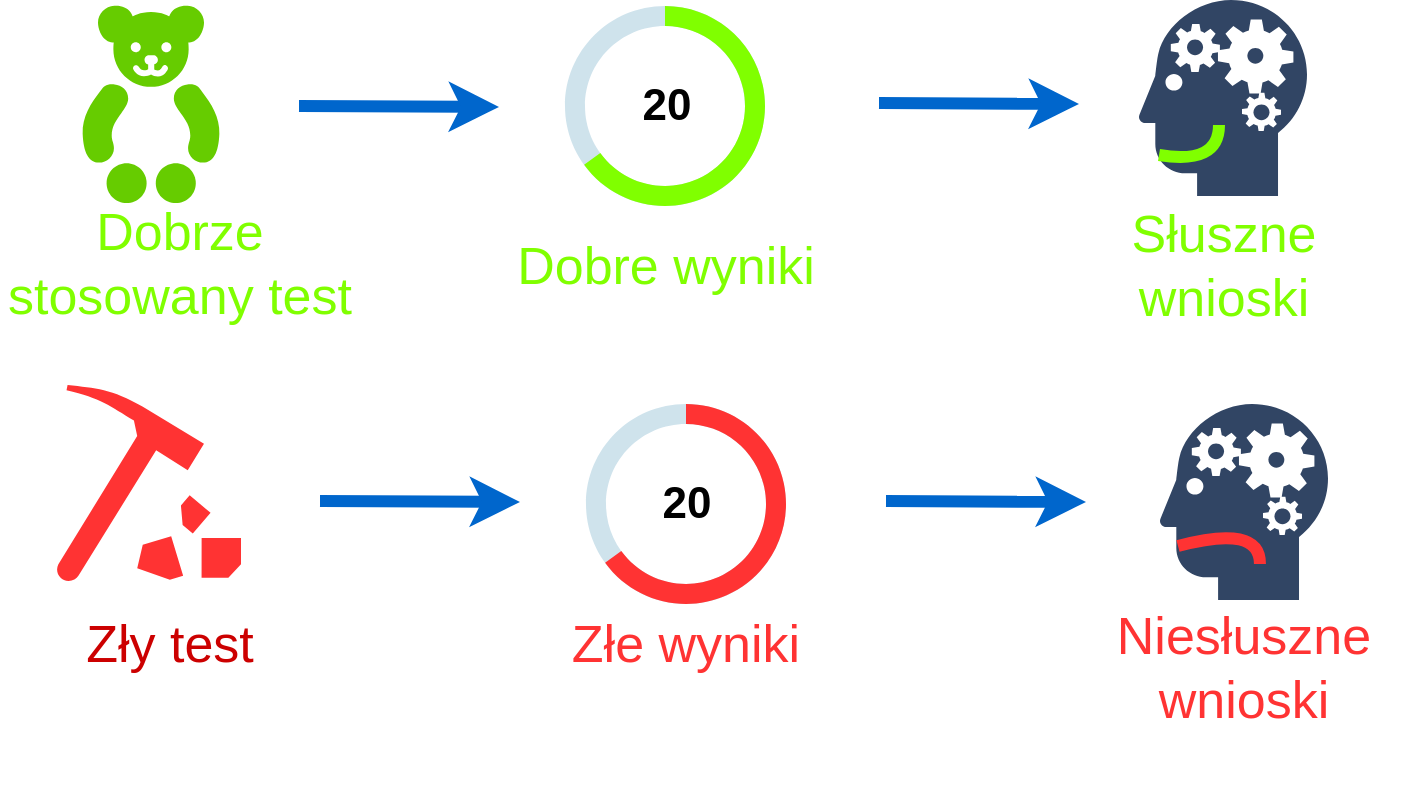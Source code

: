 <mxfile version="12.1.7" type="device" pages="1"><diagram id="CImm3uffyBCdk5WBtQvi" name="Page-1"><mxGraphModel dx="932" dy="600" grid="1" gridSize="10" guides="1" tooltips="1" connect="1" arrows="1" fold="1" page="1" pageScale="1" pageWidth="800" pageHeight="450" math="0" shadow="0"><root><mxCell id="0"/><mxCell id="1" parent="0"/><mxCell id="UU-S2RHuxFeCheLmZpNd-23" value="" style="group" parent="1" vertex="1" connectable="0"><mxGeometry x="74.5" y="30.5" width="630" height="239.5" as="geometry"/></mxCell><mxCell id="UU-S2RHuxFeCheLmZpNd-24" value="" style="shape=mxgraph.signs.animals.teddy_bear;html=1;pointerEvents=1;fillColor=#66CC00;strokeColor=none;verticalLabelPosition=bottom;verticalAlign=top;align=center;fontSize=26;fontColor=#CC0000;" parent="UU-S2RHuxFeCheLmZpNd-23" vertex="1"><mxGeometry x="-33.5" width="69" height="99" as="geometry"/></mxCell><mxCell id="UU-S2RHuxFeCheLmZpNd-21" value="" style="group" parent="UU-S2RHuxFeCheLmZpNd-23" vertex="1" connectable="0"><mxGeometry x="158" y="0.5" width="200" height="190" as="geometry"/></mxCell><mxCell id="UU-S2RHuxFeCheLmZpNd-13" value="" style="verticalLabelPosition=bottom;verticalAlign=top;html=1;shape=mxgraph.basic.donut;dx=10;strokeColor=none;fillColor=#10739E;fontSize=10;fontColor=#000000;align=center;fillOpacity=20;" parent="UU-S2RHuxFeCheLmZpNd-21" vertex="1"><mxGeometry x="50" width="100" height="100" as="geometry"/></mxCell><mxCell id="UU-S2RHuxFeCheLmZpNd-14" value="20" style="verticalLabelPosition=middle;verticalAlign=middle;html=1;shape=mxgraph.basic.partConcEllipse;startAngle=0;endAngle=0.65;arcWidth=0.2;strokeColor=none;fillColor=#80FF00;fontSize=22;fontColor=#000000;align=center;fontStyle=1" parent="UU-S2RHuxFeCheLmZpNd-13" vertex="1"><mxGeometry width="100" height="100" as="geometry"/></mxCell><mxCell id="UU-S2RHuxFeCheLmZpNd-32" value="Dobre wyniki" style="text;html=1;strokeColor=none;fillColor=none;align=center;verticalAlign=middle;whiteSpace=wrap;rounded=0;fontSize=26;fontColor=#80FF00;" parent="UU-S2RHuxFeCheLmZpNd-21" vertex="1"><mxGeometry x="15" y="119.5" width="170" height="20" as="geometry"/></mxCell><mxCell id="UU-S2RHuxFeCheLmZpNd-11" value="" style="shape=mxgraph.signs.healthcare.mental_health;html=1;pointerEvents=1;fillColor=#314564;strokeColor=none;verticalLabelPosition=bottom;verticalAlign=top;align=center;" parent="UU-S2RHuxFeCheLmZpNd-23" vertex="1"><mxGeometry x="495" y="-2.5" width="84" height="98" as="geometry"/></mxCell><mxCell id="UU-S2RHuxFeCheLmZpNd-37" value="" style="curved=1;endArrow=none;html=1;strokeWidth=6;fillColor=#67AB9F;fontSize=26;fontColor=#FF3333;endFill=0;strokeColor=#80FF00;" parent="UU-S2RHuxFeCheLmZpNd-23" edge="1"><mxGeometry width="50" height="50" relative="1" as="geometry"><mxPoint x="505" y="75" as="sourcePoint"/><mxPoint x="535" y="60" as="targetPoint"/><Array as="points"><mxPoint x="535" y="80"/></Array></mxGeometry></mxCell><mxCell id="UU-S2RHuxFeCheLmZpNd-41" value="" style="endArrow=classic;html=1;strokeColor=#0066CC;strokeWidth=6;fillColor=#67AB9F;fontSize=26;fontColor=#FF3333;" parent="UU-S2RHuxFeCheLmZpNd-23" edge="1"><mxGeometry width="50" height="50" relative="1" as="geometry"><mxPoint x="75" y="50.5" as="sourcePoint"/><mxPoint x="175" y="51" as="targetPoint"/></mxGeometry></mxCell><mxCell id="UU-S2RHuxFeCheLmZpNd-43" value="" style="endArrow=classic;html=1;strokeColor=#0066CC;strokeWidth=6;fillColor=#67AB9F;fontSize=26;fontColor=#FF3333;" parent="UU-S2RHuxFeCheLmZpNd-23" edge="1"><mxGeometry width="50" height="50" relative="1" as="geometry"><mxPoint x="365" y="49" as="sourcePoint"/><mxPoint x="465" y="49.5" as="targetPoint"/></mxGeometry></mxCell><mxCell id="UU-S2RHuxFeCheLmZpNd-45" value="Słuszne wnioski" style="text;html=1;strokeColor=none;fillColor=none;align=center;verticalAlign=middle;whiteSpace=wrap;rounded=0;fontSize=26;fontColor=#80FF00;" parent="UU-S2RHuxFeCheLmZpNd-23" vertex="1"><mxGeometry x="452" y="120" width="170" height="20" as="geometry"/></mxCell><mxCell id="UU-S2RHuxFeCheLmZpNd-26" value="Zły test" style="text;html=1;strokeColor=none;fillColor=none;align=center;verticalAlign=middle;whiteSpace=wrap;rounded=0;fontSize=26;fontColor=#CC0000;" parent="1" vertex="1"><mxGeometry y="340" width="170" height="20" as="geometry"/></mxCell><mxCell id="UU-S2RHuxFeCheLmZpNd-27" value="" style="shape=mxgraph.signs.sports.rock_collection;html=1;pointerEvents=1;fillColor=#FF3333;strokeColor=none;verticalLabelPosition=bottom;verticalAlign=top;align=center;fontSize=26;fontColor=#CC0000;" parent="1" vertex="1"><mxGeometry x="28.5" y="220.5" width="92" height="98" as="geometry"/></mxCell><mxCell id="UU-S2RHuxFeCheLmZpNd-28" value="Dobrze stosowany test" style="text;html=1;strokeColor=none;fillColor=none;align=center;verticalAlign=middle;whiteSpace=wrap;rounded=0;fontSize=26;fontColor=#80FF00;" parent="1" vertex="1"><mxGeometry y="150" width="180" height="20" as="geometry"/></mxCell><mxCell id="UU-S2RHuxFeCheLmZpNd-29" value="" style="group" parent="1" vertex="1" connectable="0"><mxGeometry x="243" y="230" width="200" height="190" as="geometry"/></mxCell><mxCell id="UU-S2RHuxFeCheLmZpNd-30" value="" style="verticalLabelPosition=bottom;verticalAlign=top;html=1;shape=mxgraph.basic.donut;dx=10;strokeColor=none;fillColor=#10739E;fontSize=10;fontColor=#000000;align=center;fillOpacity=20;" parent="UU-S2RHuxFeCheLmZpNd-29" vertex="1"><mxGeometry x="50" width="100" height="100" as="geometry"/></mxCell><mxCell id="UU-S2RHuxFeCheLmZpNd-31" value="20" style="verticalLabelPosition=middle;verticalAlign=middle;html=1;shape=mxgraph.basic.partConcEllipse;startAngle=0;endAngle=0.65;arcWidth=0.2;strokeColor=none;fillColor=#FF3333;fontSize=22;fontColor=#000000;align=center;fontStyle=1" parent="UU-S2RHuxFeCheLmZpNd-30" vertex="1"><mxGeometry width="100" height="100" as="geometry"/></mxCell><mxCell id="UU-S2RHuxFeCheLmZpNd-35" value="Złe wyniki" style="text;html=1;strokeColor=none;fillColor=none;align=center;verticalAlign=middle;whiteSpace=wrap;rounded=0;fontSize=26;fontColor=#FF3333;" parent="UU-S2RHuxFeCheLmZpNd-29" vertex="1"><mxGeometry x="15" y="110" width="170" height="20" as="geometry"/></mxCell><mxCell id="UU-S2RHuxFeCheLmZpNd-39" value="" style="shape=mxgraph.signs.healthcare.mental_health;html=1;pointerEvents=1;fillColor=#314564;strokeColor=none;verticalLabelPosition=bottom;verticalAlign=top;align=center;" parent="1" vertex="1"><mxGeometry x="580" y="230" width="84" height="98" as="geometry"/></mxCell><mxCell id="UU-S2RHuxFeCheLmZpNd-40" value="" style="curved=1;endArrow=none;html=1;strokeWidth=6;fillColor=#67AB9F;fontSize=26;fontColor=#FF3333;endFill=0;strokeColor=#FF3333;entryX=0.595;entryY=0.816;entryDx=0;entryDy=0;entryPerimeter=0;" parent="1" target="UU-S2RHuxFeCheLmZpNd-39" edge="1"><mxGeometry width="50" height="50" relative="1" as="geometry"><mxPoint x="589" y="301" as="sourcePoint"/><mxPoint x="630" y="130" as="targetPoint"/><Array as="points"><mxPoint x="630" y="290"/></Array></mxGeometry></mxCell><mxCell id="UU-S2RHuxFeCheLmZpNd-42" value="" style="endArrow=classic;html=1;strokeColor=#0066CC;strokeWidth=6;fillColor=#67AB9F;fontSize=26;fontColor=#FF3333;" parent="1" edge="1"><mxGeometry width="50" height="50" relative="1" as="geometry"><mxPoint x="160" y="278.5" as="sourcePoint"/><mxPoint x="260" y="279" as="targetPoint"/></mxGeometry></mxCell><mxCell id="UU-S2RHuxFeCheLmZpNd-44" value="" style="endArrow=classic;html=1;strokeColor=#0066CC;strokeWidth=6;fillColor=#67AB9F;fontSize=26;fontColor=#FF3333;" parent="1" edge="1"><mxGeometry width="50" height="50" relative="1" as="geometry"><mxPoint x="443" y="278.5" as="sourcePoint"/><mxPoint x="543" y="279" as="targetPoint"/></mxGeometry></mxCell><mxCell id="UU-S2RHuxFeCheLmZpNd-47" value="Niesłuszne wnioski" style="text;html=1;strokeColor=none;fillColor=none;align=center;verticalAlign=middle;whiteSpace=wrap;rounded=0;fontSize=26;fontColor=#FF3333;" parent="1" vertex="1"><mxGeometry x="537" y="352" width="170" height="20" as="geometry"/></mxCell></root></mxGraphModel></diagram></mxfile>